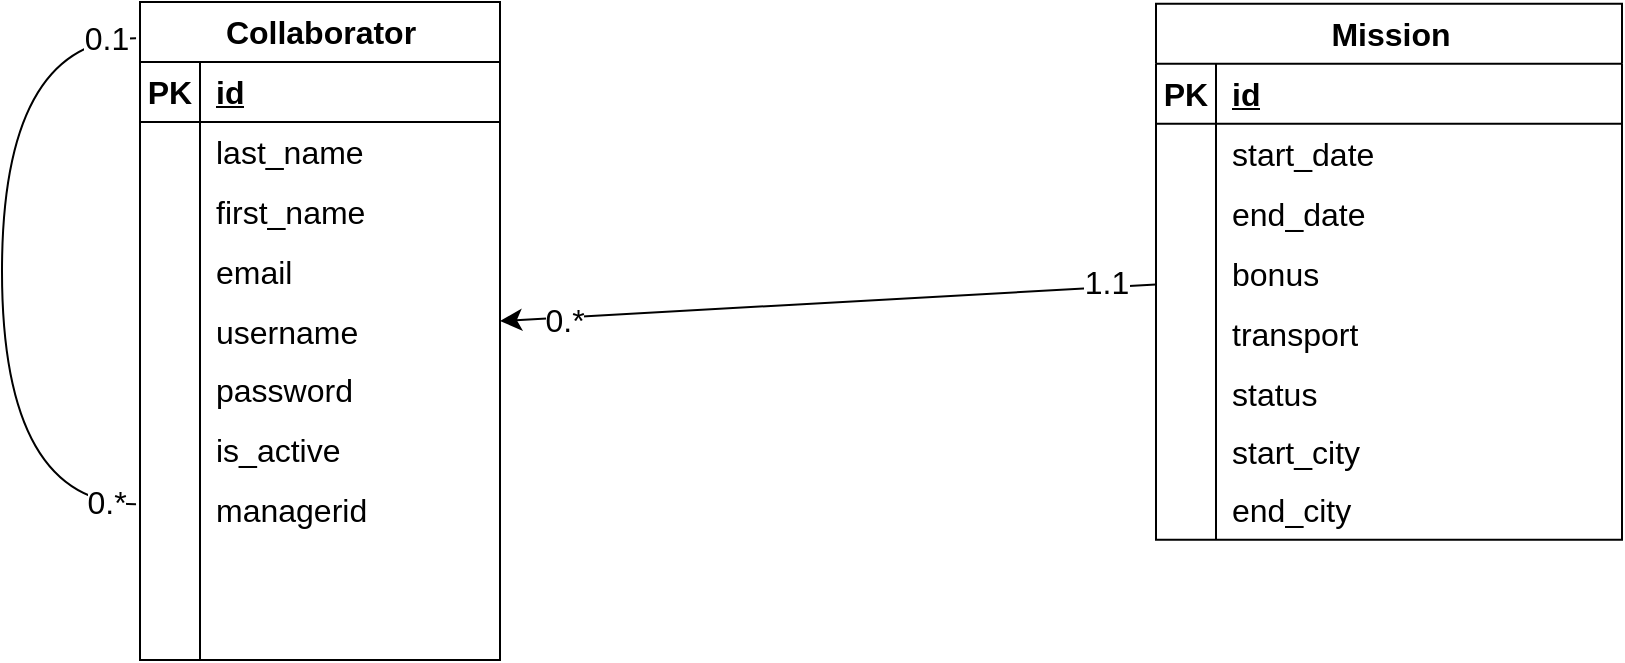 <mxfile version="21.6.9" type="github">
  <diagram name="Page-1" id="nGGG1O_g9MnB79ottD7a">
    <mxGraphModel dx="1443" dy="193" grid="0" gridSize="10" guides="1" tooltips="1" connect="1" arrows="1" fold="1" page="0" pageScale="1" pageWidth="1169" pageHeight="827" math="0" shadow="0">
      <root>
        <mxCell id="0" />
        <mxCell id="1" parent="0" />
        <mxCell id="X_Me5D6JXP8vH9cCbqu9-8" value="Collaborator" style="shape=table;startSize=30;container=1;collapsible=1;childLayout=tableLayout;fixedRows=1;rowLines=0;fontStyle=1;align=center;resizeLast=1;html=1;fontSize=16;" vertex="1" parent="1">
          <mxGeometry x="53" y="790" width="180" height="329" as="geometry" />
        </mxCell>
        <mxCell id="X_Me5D6JXP8vH9cCbqu9-9" value="" style="shape=tableRow;horizontal=0;startSize=0;swimlaneHead=0;swimlaneBody=0;fillColor=none;collapsible=0;dropTarget=0;points=[[0,0.5],[1,0.5]];portConstraint=eastwest;top=0;left=0;right=0;bottom=1;fontSize=16;" vertex="1" parent="X_Me5D6JXP8vH9cCbqu9-8">
          <mxGeometry y="30" width="180" height="30" as="geometry" />
        </mxCell>
        <mxCell id="X_Me5D6JXP8vH9cCbqu9-10" value="PK" style="shape=partialRectangle;connectable=0;fillColor=none;top=0;left=0;bottom=0;right=0;fontStyle=1;overflow=hidden;whiteSpace=wrap;html=1;fontSize=16;" vertex="1" parent="X_Me5D6JXP8vH9cCbqu9-9">
          <mxGeometry width="30" height="30" as="geometry">
            <mxRectangle width="30" height="30" as="alternateBounds" />
          </mxGeometry>
        </mxCell>
        <mxCell id="X_Me5D6JXP8vH9cCbqu9-11" value="id" style="shape=partialRectangle;connectable=0;fillColor=none;top=0;left=0;bottom=0;right=0;align=left;spacingLeft=6;fontStyle=5;overflow=hidden;whiteSpace=wrap;html=1;fontSize=16;" vertex="1" parent="X_Me5D6JXP8vH9cCbqu9-9">
          <mxGeometry x="30" width="150" height="30" as="geometry">
            <mxRectangle width="150" height="30" as="alternateBounds" />
          </mxGeometry>
        </mxCell>
        <mxCell id="X_Me5D6JXP8vH9cCbqu9-12" value="" style="shape=tableRow;horizontal=0;startSize=0;swimlaneHead=0;swimlaneBody=0;fillColor=none;collapsible=0;dropTarget=0;points=[[0,0.5],[1,0.5]];portConstraint=eastwest;top=0;left=0;right=0;bottom=0;fontSize=16;" vertex="1" parent="X_Me5D6JXP8vH9cCbqu9-8">
          <mxGeometry y="60" width="180" height="30" as="geometry" />
        </mxCell>
        <mxCell id="X_Me5D6JXP8vH9cCbqu9-13" value="" style="shape=partialRectangle;connectable=0;fillColor=none;top=0;left=0;bottom=0;right=0;editable=1;overflow=hidden;whiteSpace=wrap;html=1;fontSize=16;" vertex="1" parent="X_Me5D6JXP8vH9cCbqu9-12">
          <mxGeometry width="30" height="30" as="geometry">
            <mxRectangle width="30" height="30" as="alternateBounds" />
          </mxGeometry>
        </mxCell>
        <mxCell id="X_Me5D6JXP8vH9cCbqu9-14" value="last_name" style="shape=partialRectangle;connectable=0;fillColor=none;top=0;left=0;bottom=0;right=0;align=left;spacingLeft=6;overflow=hidden;whiteSpace=wrap;html=1;fontSize=16;" vertex="1" parent="X_Me5D6JXP8vH9cCbqu9-12">
          <mxGeometry x="30" width="150" height="30" as="geometry">
            <mxRectangle width="150" height="30" as="alternateBounds" />
          </mxGeometry>
        </mxCell>
        <mxCell id="X_Me5D6JXP8vH9cCbqu9-15" value="" style="shape=tableRow;horizontal=0;startSize=0;swimlaneHead=0;swimlaneBody=0;fillColor=none;collapsible=0;dropTarget=0;points=[[0,0.5],[1,0.5]];portConstraint=eastwest;top=0;left=0;right=0;bottom=0;fontSize=16;" vertex="1" parent="X_Me5D6JXP8vH9cCbqu9-8">
          <mxGeometry y="90" width="180" height="30" as="geometry" />
        </mxCell>
        <mxCell id="X_Me5D6JXP8vH9cCbqu9-16" value="" style="shape=partialRectangle;connectable=0;fillColor=none;top=0;left=0;bottom=0;right=0;editable=1;overflow=hidden;whiteSpace=wrap;html=1;fontSize=16;" vertex="1" parent="X_Me5D6JXP8vH9cCbqu9-15">
          <mxGeometry width="30" height="30" as="geometry">
            <mxRectangle width="30" height="30" as="alternateBounds" />
          </mxGeometry>
        </mxCell>
        <mxCell id="X_Me5D6JXP8vH9cCbqu9-17" value="first_name" style="shape=partialRectangle;connectable=0;fillColor=none;top=0;left=0;bottom=0;right=0;align=left;spacingLeft=6;overflow=hidden;whiteSpace=wrap;html=1;fontSize=16;" vertex="1" parent="X_Me5D6JXP8vH9cCbqu9-15">
          <mxGeometry x="30" width="150" height="30" as="geometry">
            <mxRectangle width="150" height="30" as="alternateBounds" />
          </mxGeometry>
        </mxCell>
        <mxCell id="X_Me5D6JXP8vH9cCbqu9-18" value="" style="shape=tableRow;horizontal=0;startSize=0;swimlaneHead=0;swimlaneBody=0;fillColor=none;collapsible=0;dropTarget=0;points=[[0,0.5],[1,0.5]];portConstraint=eastwest;top=0;left=0;right=0;bottom=0;fontSize=16;" vertex="1" parent="X_Me5D6JXP8vH9cCbqu9-8">
          <mxGeometry y="120" width="180" height="30" as="geometry" />
        </mxCell>
        <mxCell id="X_Me5D6JXP8vH9cCbqu9-19" value="" style="shape=partialRectangle;connectable=0;fillColor=none;top=0;left=0;bottom=0;right=0;editable=1;overflow=hidden;whiteSpace=wrap;html=1;fontSize=16;" vertex="1" parent="X_Me5D6JXP8vH9cCbqu9-18">
          <mxGeometry width="30" height="30" as="geometry">
            <mxRectangle width="30" height="30" as="alternateBounds" />
          </mxGeometry>
        </mxCell>
        <mxCell id="X_Me5D6JXP8vH9cCbqu9-20" value="email" style="shape=partialRectangle;connectable=0;fillColor=none;top=0;left=0;bottom=0;right=0;align=left;spacingLeft=6;overflow=hidden;whiteSpace=wrap;html=1;fontSize=16;" vertex="1" parent="X_Me5D6JXP8vH9cCbqu9-18">
          <mxGeometry x="30" width="150" height="30" as="geometry">
            <mxRectangle width="150" height="30" as="alternateBounds" />
          </mxGeometry>
        </mxCell>
        <mxCell id="X_Me5D6JXP8vH9cCbqu9-21" style="shape=tableRow;horizontal=0;startSize=0;swimlaneHead=0;swimlaneBody=0;fillColor=none;collapsible=0;dropTarget=0;points=[[0,0.5],[1,0.5]];portConstraint=eastwest;top=0;left=0;right=0;bottom=0;fontSize=16;" vertex="1" parent="X_Me5D6JXP8vH9cCbqu9-8">
          <mxGeometry y="150" width="180" height="29" as="geometry" />
        </mxCell>
        <mxCell id="X_Me5D6JXP8vH9cCbqu9-22" style="shape=partialRectangle;connectable=0;fillColor=none;top=0;left=0;bottom=0;right=0;editable=1;overflow=hidden;whiteSpace=wrap;html=1;fontSize=16;" vertex="1" parent="X_Me5D6JXP8vH9cCbqu9-21">
          <mxGeometry width="30" height="29" as="geometry">
            <mxRectangle width="30" height="29" as="alternateBounds" />
          </mxGeometry>
        </mxCell>
        <mxCell id="X_Me5D6JXP8vH9cCbqu9-23" value="username" style="shape=partialRectangle;connectable=0;fillColor=none;top=0;left=0;bottom=0;right=0;align=left;spacingLeft=6;overflow=hidden;whiteSpace=wrap;html=1;fontSize=16;" vertex="1" parent="X_Me5D6JXP8vH9cCbqu9-21">
          <mxGeometry x="30" width="150" height="29" as="geometry">
            <mxRectangle width="150" height="29" as="alternateBounds" />
          </mxGeometry>
        </mxCell>
        <mxCell id="X_Me5D6JXP8vH9cCbqu9-24" style="shape=tableRow;horizontal=0;startSize=0;swimlaneHead=0;swimlaneBody=0;fillColor=none;collapsible=0;dropTarget=0;points=[[0,0.5],[1,0.5]];portConstraint=eastwest;top=0;left=0;right=0;bottom=0;fontSize=16;" vertex="1" parent="X_Me5D6JXP8vH9cCbqu9-8">
          <mxGeometry y="179" width="180" height="30" as="geometry" />
        </mxCell>
        <mxCell id="X_Me5D6JXP8vH9cCbqu9-25" style="shape=partialRectangle;connectable=0;fillColor=none;top=0;left=0;bottom=0;right=0;editable=1;overflow=hidden;whiteSpace=wrap;html=1;fontSize=16;" vertex="1" parent="X_Me5D6JXP8vH9cCbqu9-24">
          <mxGeometry width="30" height="30" as="geometry">
            <mxRectangle width="30" height="30" as="alternateBounds" />
          </mxGeometry>
        </mxCell>
        <mxCell id="X_Me5D6JXP8vH9cCbqu9-26" value="password" style="shape=partialRectangle;connectable=0;fillColor=none;top=0;left=0;bottom=0;right=0;align=left;spacingLeft=6;overflow=hidden;whiteSpace=wrap;html=1;fontSize=16;" vertex="1" parent="X_Me5D6JXP8vH9cCbqu9-24">
          <mxGeometry x="30" width="150" height="30" as="geometry">
            <mxRectangle width="150" height="30" as="alternateBounds" />
          </mxGeometry>
        </mxCell>
        <mxCell id="X_Me5D6JXP8vH9cCbqu9-27" style="shape=tableRow;horizontal=0;startSize=0;swimlaneHead=0;swimlaneBody=0;fillColor=none;collapsible=0;dropTarget=0;points=[[0,0.5],[1,0.5]];portConstraint=eastwest;top=0;left=0;right=0;bottom=0;fontSize=16;" vertex="1" parent="X_Me5D6JXP8vH9cCbqu9-8">
          <mxGeometry y="209" width="180" height="30" as="geometry" />
        </mxCell>
        <mxCell id="X_Me5D6JXP8vH9cCbqu9-28" style="shape=partialRectangle;connectable=0;fillColor=none;top=0;left=0;bottom=0;right=0;editable=1;overflow=hidden;whiteSpace=wrap;html=1;fontSize=16;" vertex="1" parent="X_Me5D6JXP8vH9cCbqu9-27">
          <mxGeometry width="30" height="30" as="geometry">
            <mxRectangle width="30" height="30" as="alternateBounds" />
          </mxGeometry>
        </mxCell>
        <mxCell id="X_Me5D6JXP8vH9cCbqu9-29" value="is_active" style="shape=partialRectangle;connectable=0;fillColor=none;top=0;left=0;bottom=0;right=0;align=left;spacingLeft=6;overflow=hidden;whiteSpace=wrap;html=1;fontSize=16;" vertex="1" parent="X_Me5D6JXP8vH9cCbqu9-27">
          <mxGeometry x="30" width="150" height="30" as="geometry">
            <mxRectangle width="150" height="30" as="alternateBounds" />
          </mxGeometry>
        </mxCell>
        <mxCell id="X_Me5D6JXP8vH9cCbqu9-30" style="shape=tableRow;horizontal=0;startSize=0;swimlaneHead=0;swimlaneBody=0;fillColor=none;collapsible=0;dropTarget=0;points=[[0,0.5],[1,0.5]];portConstraint=eastwest;top=0;left=0;right=0;bottom=0;fontSize=16;" vertex="1" parent="X_Me5D6JXP8vH9cCbqu9-8">
          <mxGeometry y="239" width="180" height="30" as="geometry" />
        </mxCell>
        <mxCell id="X_Me5D6JXP8vH9cCbqu9-31" style="shape=partialRectangle;connectable=0;fillColor=none;top=0;left=0;bottom=0;right=0;editable=1;overflow=hidden;whiteSpace=wrap;html=1;fontSize=16;" vertex="1" parent="X_Me5D6JXP8vH9cCbqu9-30">
          <mxGeometry width="30" height="30" as="geometry">
            <mxRectangle width="30" height="30" as="alternateBounds" />
          </mxGeometry>
        </mxCell>
        <mxCell id="X_Me5D6JXP8vH9cCbqu9-32" value="managerid" style="shape=partialRectangle;connectable=0;fillColor=none;top=0;left=0;bottom=0;right=0;align=left;spacingLeft=6;overflow=hidden;whiteSpace=wrap;html=1;fontSize=16;" vertex="1" parent="X_Me5D6JXP8vH9cCbqu9-30">
          <mxGeometry x="30" width="150" height="30" as="geometry">
            <mxRectangle width="150" height="30" as="alternateBounds" />
          </mxGeometry>
        </mxCell>
        <mxCell id="X_Me5D6JXP8vH9cCbqu9-33" style="shape=tableRow;horizontal=0;startSize=0;swimlaneHead=0;swimlaneBody=0;fillColor=none;collapsible=0;dropTarget=0;points=[[0,0.5],[1,0.5]];portConstraint=eastwest;top=0;left=0;right=0;bottom=0;fontSize=16;" vertex="1" parent="X_Me5D6JXP8vH9cCbqu9-8">
          <mxGeometry y="269" width="180" height="30" as="geometry" />
        </mxCell>
        <mxCell id="X_Me5D6JXP8vH9cCbqu9-34" style="shape=partialRectangle;connectable=0;fillColor=none;top=0;left=0;bottom=0;right=0;editable=1;overflow=hidden;whiteSpace=wrap;html=1;fontSize=16;" vertex="1" parent="X_Me5D6JXP8vH9cCbqu9-33">
          <mxGeometry width="30" height="30" as="geometry">
            <mxRectangle width="30" height="30" as="alternateBounds" />
          </mxGeometry>
        </mxCell>
        <mxCell id="X_Me5D6JXP8vH9cCbqu9-35" style="shape=partialRectangle;connectable=0;fillColor=none;top=0;left=0;bottom=0;right=0;align=left;spacingLeft=6;overflow=hidden;whiteSpace=wrap;html=1;fontSize=16;" vertex="1" parent="X_Me5D6JXP8vH9cCbqu9-33">
          <mxGeometry x="30" width="150" height="30" as="geometry">
            <mxRectangle width="150" height="30" as="alternateBounds" />
          </mxGeometry>
        </mxCell>
        <mxCell id="X_Me5D6JXP8vH9cCbqu9-36" style="shape=tableRow;horizontal=0;startSize=0;swimlaneHead=0;swimlaneBody=0;fillColor=none;collapsible=0;dropTarget=0;points=[[0,0.5],[1,0.5]];portConstraint=eastwest;top=0;left=0;right=0;bottom=0;fontSize=16;" vertex="1" parent="X_Me5D6JXP8vH9cCbqu9-8">
          <mxGeometry y="299" width="180" height="30" as="geometry" />
        </mxCell>
        <mxCell id="X_Me5D6JXP8vH9cCbqu9-37" style="shape=partialRectangle;connectable=0;fillColor=none;top=0;left=0;bottom=0;right=0;editable=1;overflow=hidden;whiteSpace=wrap;html=1;fontSize=16;" vertex="1" parent="X_Me5D6JXP8vH9cCbqu9-36">
          <mxGeometry width="30" height="30" as="geometry">
            <mxRectangle width="30" height="30" as="alternateBounds" />
          </mxGeometry>
        </mxCell>
        <mxCell id="X_Me5D6JXP8vH9cCbqu9-38" style="shape=partialRectangle;connectable=0;fillColor=none;top=0;left=0;bottom=0;right=0;align=left;spacingLeft=6;overflow=hidden;whiteSpace=wrap;html=1;fontSize=16;" vertex="1" parent="X_Me5D6JXP8vH9cCbqu9-36">
          <mxGeometry x="30" width="150" height="30" as="geometry">
            <mxRectangle width="150" height="30" as="alternateBounds" />
          </mxGeometry>
        </mxCell>
        <mxCell id="X_Me5D6JXP8vH9cCbqu9-72" value="" style="edgeStyle=orthogonalEdgeStyle;fontSize=12;html=1;endArrow=none;startArrow=none;rounded=0;startSize=8;endSize=8;curved=1;entryX=-0.011;entryY=0.055;entryDx=0;entryDy=0;entryPerimeter=0;startFill=0;endFill=0;exitX=-0.011;exitY=0.404;exitDx=0;exitDy=0;exitPerimeter=0;" edge="1" parent="X_Me5D6JXP8vH9cCbqu9-8" source="X_Me5D6JXP8vH9cCbqu9-30" target="X_Me5D6JXP8vH9cCbqu9-8">
          <mxGeometry width="100" height="100" relative="1" as="geometry">
            <mxPoint x="325" y="311" as="sourcePoint" />
            <mxPoint x="425" y="211" as="targetPoint" />
            <Array as="points">
              <mxPoint x="-69" y="251" />
              <mxPoint x="-69" y="18" />
            </Array>
          </mxGeometry>
        </mxCell>
        <mxCell id="X_Me5D6JXP8vH9cCbqu9-77" value="0.1" style="edgeLabel;html=1;align=center;verticalAlign=middle;resizable=0;points=[];fontSize=16;" vertex="1" connectable="0" parent="X_Me5D6JXP8vH9cCbqu9-72">
          <mxGeometry x="0.916" relative="1" as="geometry">
            <mxPoint as="offset" />
          </mxGeometry>
        </mxCell>
        <mxCell id="X_Me5D6JXP8vH9cCbqu9-78" value="0.*" style="edgeLabel;html=1;align=center;verticalAlign=middle;resizable=0;points=[];fontSize=16;" vertex="1" connectable="0" parent="X_Me5D6JXP8vH9cCbqu9-72">
          <mxGeometry x="-0.918" y="-1" relative="1" as="geometry">
            <mxPoint as="offset" />
          </mxGeometry>
        </mxCell>
        <mxCell id="X_Me5D6JXP8vH9cCbqu9-39" value="Mission" style="shape=table;startSize=30;container=1;collapsible=1;childLayout=tableLayout;fixedRows=1;rowLines=0;fontStyle=1;align=center;resizeLast=1;html=1;fontSize=16;" vertex="1" parent="1">
          <mxGeometry x="561" y="790.83" width="233" height="268" as="geometry" />
        </mxCell>
        <mxCell id="X_Me5D6JXP8vH9cCbqu9-40" value="" style="shape=tableRow;horizontal=0;startSize=0;swimlaneHead=0;swimlaneBody=0;fillColor=none;collapsible=0;dropTarget=0;points=[[0,0.5],[1,0.5]];portConstraint=eastwest;top=0;left=0;right=0;bottom=1;fontSize=16;" vertex="1" parent="X_Me5D6JXP8vH9cCbqu9-39">
          <mxGeometry y="30" width="233" height="30" as="geometry" />
        </mxCell>
        <mxCell id="X_Me5D6JXP8vH9cCbqu9-41" value="PK" style="shape=partialRectangle;connectable=0;fillColor=none;top=0;left=0;bottom=0;right=0;fontStyle=1;overflow=hidden;whiteSpace=wrap;html=1;fontSize=16;" vertex="1" parent="X_Me5D6JXP8vH9cCbqu9-40">
          <mxGeometry width="30" height="30" as="geometry">
            <mxRectangle width="30" height="30" as="alternateBounds" />
          </mxGeometry>
        </mxCell>
        <mxCell id="X_Me5D6JXP8vH9cCbqu9-42" value="id" style="shape=partialRectangle;connectable=0;fillColor=none;top=0;left=0;bottom=0;right=0;align=left;spacingLeft=6;fontStyle=5;overflow=hidden;whiteSpace=wrap;html=1;fontSize=16;" vertex="1" parent="X_Me5D6JXP8vH9cCbqu9-40">
          <mxGeometry x="30" width="203" height="30" as="geometry">
            <mxRectangle width="203" height="30" as="alternateBounds" />
          </mxGeometry>
        </mxCell>
        <mxCell id="X_Me5D6JXP8vH9cCbqu9-43" value="" style="shape=tableRow;horizontal=0;startSize=0;swimlaneHead=0;swimlaneBody=0;fillColor=none;collapsible=0;dropTarget=0;points=[[0,0.5],[1,0.5]];portConstraint=eastwest;top=0;left=0;right=0;bottom=0;fontSize=16;" vertex="1" parent="X_Me5D6JXP8vH9cCbqu9-39">
          <mxGeometry y="60" width="233" height="30" as="geometry" />
        </mxCell>
        <mxCell id="X_Me5D6JXP8vH9cCbqu9-44" value="" style="shape=partialRectangle;connectable=0;fillColor=none;top=0;left=0;bottom=0;right=0;editable=1;overflow=hidden;whiteSpace=wrap;html=1;fontSize=16;" vertex="1" parent="X_Me5D6JXP8vH9cCbqu9-43">
          <mxGeometry width="30" height="30" as="geometry">
            <mxRectangle width="30" height="30" as="alternateBounds" />
          </mxGeometry>
        </mxCell>
        <mxCell id="X_Me5D6JXP8vH9cCbqu9-45" value="start_date" style="shape=partialRectangle;connectable=0;fillColor=none;top=0;left=0;bottom=0;right=0;align=left;spacingLeft=6;overflow=hidden;whiteSpace=wrap;html=1;fontSize=16;" vertex="1" parent="X_Me5D6JXP8vH9cCbqu9-43">
          <mxGeometry x="30" width="203" height="30" as="geometry">
            <mxRectangle width="203" height="30" as="alternateBounds" />
          </mxGeometry>
        </mxCell>
        <mxCell id="X_Me5D6JXP8vH9cCbqu9-46" value="" style="shape=tableRow;horizontal=0;startSize=0;swimlaneHead=0;swimlaneBody=0;fillColor=none;collapsible=0;dropTarget=0;points=[[0,0.5],[1,0.5]];portConstraint=eastwest;top=0;left=0;right=0;bottom=0;fontSize=16;" vertex="1" parent="X_Me5D6JXP8vH9cCbqu9-39">
          <mxGeometry y="90" width="233" height="30" as="geometry" />
        </mxCell>
        <mxCell id="X_Me5D6JXP8vH9cCbqu9-47" value="" style="shape=partialRectangle;connectable=0;fillColor=none;top=0;left=0;bottom=0;right=0;editable=1;overflow=hidden;whiteSpace=wrap;html=1;fontSize=16;" vertex="1" parent="X_Me5D6JXP8vH9cCbqu9-46">
          <mxGeometry width="30" height="30" as="geometry">
            <mxRectangle width="30" height="30" as="alternateBounds" />
          </mxGeometry>
        </mxCell>
        <mxCell id="X_Me5D6JXP8vH9cCbqu9-48" value="end_date" style="shape=partialRectangle;connectable=0;fillColor=none;top=0;left=0;bottom=0;right=0;align=left;spacingLeft=6;overflow=hidden;whiteSpace=wrap;html=1;fontSize=16;" vertex="1" parent="X_Me5D6JXP8vH9cCbqu9-46">
          <mxGeometry x="30" width="203" height="30" as="geometry">
            <mxRectangle width="203" height="30" as="alternateBounds" />
          </mxGeometry>
        </mxCell>
        <mxCell id="X_Me5D6JXP8vH9cCbqu9-49" value="" style="shape=tableRow;horizontal=0;startSize=0;swimlaneHead=0;swimlaneBody=0;fillColor=none;collapsible=0;dropTarget=0;points=[[0,0.5],[1,0.5]];portConstraint=eastwest;top=0;left=0;right=0;bottom=0;fontSize=16;" vertex="1" parent="X_Me5D6JXP8vH9cCbqu9-39">
          <mxGeometry y="120" width="233" height="30" as="geometry" />
        </mxCell>
        <mxCell id="X_Me5D6JXP8vH9cCbqu9-50" value="" style="shape=partialRectangle;connectable=0;fillColor=none;top=0;left=0;bottom=0;right=0;editable=1;overflow=hidden;whiteSpace=wrap;html=1;fontSize=16;" vertex="1" parent="X_Me5D6JXP8vH9cCbqu9-49">
          <mxGeometry width="30" height="30" as="geometry">
            <mxRectangle width="30" height="30" as="alternateBounds" />
          </mxGeometry>
        </mxCell>
        <mxCell id="X_Me5D6JXP8vH9cCbqu9-51" value="bonus" style="shape=partialRectangle;connectable=0;fillColor=none;top=0;left=0;bottom=0;right=0;align=left;spacingLeft=6;overflow=hidden;whiteSpace=wrap;html=1;fontSize=16;" vertex="1" parent="X_Me5D6JXP8vH9cCbqu9-49">
          <mxGeometry x="30" width="203" height="30" as="geometry">
            <mxRectangle width="203" height="30" as="alternateBounds" />
          </mxGeometry>
        </mxCell>
        <mxCell id="X_Me5D6JXP8vH9cCbqu9-55" style="shape=tableRow;horizontal=0;startSize=0;swimlaneHead=0;swimlaneBody=0;fillColor=none;collapsible=0;dropTarget=0;points=[[0,0.5],[1,0.5]];portConstraint=eastwest;top=0;left=0;right=0;bottom=0;fontSize=16;" vertex="1" parent="X_Me5D6JXP8vH9cCbqu9-39">
          <mxGeometry y="150" width="233" height="30" as="geometry" />
        </mxCell>
        <mxCell id="X_Me5D6JXP8vH9cCbqu9-56" style="shape=partialRectangle;connectable=0;fillColor=none;top=0;left=0;bottom=0;right=0;editable=1;overflow=hidden;whiteSpace=wrap;html=1;fontSize=16;" vertex="1" parent="X_Me5D6JXP8vH9cCbqu9-55">
          <mxGeometry width="30" height="30" as="geometry">
            <mxRectangle width="30" height="30" as="alternateBounds" />
          </mxGeometry>
        </mxCell>
        <mxCell id="X_Me5D6JXP8vH9cCbqu9-57" value="transport" style="shape=partialRectangle;connectable=0;fillColor=none;top=0;left=0;bottom=0;right=0;align=left;spacingLeft=6;overflow=hidden;whiteSpace=wrap;html=1;fontSize=16;" vertex="1" parent="X_Me5D6JXP8vH9cCbqu9-55">
          <mxGeometry x="30" width="203" height="30" as="geometry">
            <mxRectangle width="203" height="30" as="alternateBounds" />
          </mxGeometry>
        </mxCell>
        <mxCell id="X_Me5D6JXP8vH9cCbqu9-58" style="shape=tableRow;horizontal=0;startSize=0;swimlaneHead=0;swimlaneBody=0;fillColor=none;collapsible=0;dropTarget=0;points=[[0,0.5],[1,0.5]];portConstraint=eastwest;top=0;left=0;right=0;bottom=0;fontSize=16;" vertex="1" parent="X_Me5D6JXP8vH9cCbqu9-39">
          <mxGeometry y="180" width="233" height="30" as="geometry" />
        </mxCell>
        <mxCell id="X_Me5D6JXP8vH9cCbqu9-59" style="shape=partialRectangle;connectable=0;fillColor=none;top=0;left=0;bottom=0;right=0;editable=1;overflow=hidden;whiteSpace=wrap;html=1;fontSize=16;" vertex="1" parent="X_Me5D6JXP8vH9cCbqu9-58">
          <mxGeometry width="30" height="30" as="geometry">
            <mxRectangle width="30" height="30" as="alternateBounds" />
          </mxGeometry>
        </mxCell>
        <mxCell id="X_Me5D6JXP8vH9cCbqu9-60" value="status" style="shape=partialRectangle;connectable=0;fillColor=none;top=0;left=0;bottom=0;right=0;align=left;spacingLeft=6;overflow=hidden;whiteSpace=wrap;html=1;fontSize=16;" vertex="1" parent="X_Me5D6JXP8vH9cCbqu9-58">
          <mxGeometry x="30" width="203" height="30" as="geometry">
            <mxRectangle width="203" height="30" as="alternateBounds" />
          </mxGeometry>
        </mxCell>
        <mxCell id="X_Me5D6JXP8vH9cCbqu9-61" style="shape=tableRow;horizontal=0;startSize=0;swimlaneHead=0;swimlaneBody=0;fillColor=none;collapsible=0;dropTarget=0;points=[[0,0.5],[1,0.5]];portConstraint=eastwest;top=0;left=0;right=0;bottom=0;fontSize=16;" vertex="1" parent="X_Me5D6JXP8vH9cCbqu9-39">
          <mxGeometry y="210" width="233" height="28" as="geometry" />
        </mxCell>
        <mxCell id="X_Me5D6JXP8vH9cCbqu9-62" style="shape=partialRectangle;connectable=0;fillColor=none;top=0;left=0;bottom=0;right=0;editable=1;overflow=hidden;whiteSpace=wrap;html=1;fontSize=16;" vertex="1" parent="X_Me5D6JXP8vH9cCbqu9-61">
          <mxGeometry width="30" height="28" as="geometry">
            <mxRectangle width="30" height="28" as="alternateBounds" />
          </mxGeometry>
        </mxCell>
        <mxCell id="X_Me5D6JXP8vH9cCbqu9-63" value="start_city" style="shape=partialRectangle;connectable=0;fillColor=none;top=0;left=0;bottom=0;right=0;align=left;spacingLeft=6;overflow=hidden;whiteSpace=wrap;html=1;fontSize=16;" vertex="1" parent="X_Me5D6JXP8vH9cCbqu9-61">
          <mxGeometry x="30" width="203" height="28" as="geometry">
            <mxRectangle width="203" height="28" as="alternateBounds" />
          </mxGeometry>
        </mxCell>
        <mxCell id="X_Me5D6JXP8vH9cCbqu9-64" style="shape=tableRow;horizontal=0;startSize=0;swimlaneHead=0;swimlaneBody=0;fillColor=none;collapsible=0;dropTarget=0;points=[[0,0.5],[1,0.5]];portConstraint=eastwest;top=0;left=0;right=0;bottom=0;fontSize=16;" vertex="1" parent="X_Me5D6JXP8vH9cCbqu9-39">
          <mxGeometry y="238" width="233" height="30" as="geometry" />
        </mxCell>
        <mxCell id="X_Me5D6JXP8vH9cCbqu9-65" style="shape=partialRectangle;connectable=0;fillColor=none;top=0;left=0;bottom=0;right=0;editable=1;overflow=hidden;whiteSpace=wrap;html=1;fontSize=16;" vertex="1" parent="X_Me5D6JXP8vH9cCbqu9-64">
          <mxGeometry width="30" height="30" as="geometry">
            <mxRectangle width="30" height="30" as="alternateBounds" />
          </mxGeometry>
        </mxCell>
        <mxCell id="X_Me5D6JXP8vH9cCbqu9-66" value="end_city" style="shape=partialRectangle;connectable=0;fillColor=none;top=0;left=0;bottom=0;right=0;align=left;spacingLeft=6;overflow=hidden;whiteSpace=wrap;html=1;fontSize=16;" vertex="1" parent="X_Me5D6JXP8vH9cCbqu9-64">
          <mxGeometry x="30" width="203" height="30" as="geometry">
            <mxRectangle width="203" height="30" as="alternateBounds" />
          </mxGeometry>
        </mxCell>
        <mxCell id="X_Me5D6JXP8vH9cCbqu9-79" style="edgeStyle=none;curved=1;rounded=0;orthogonalLoop=1;jettySize=auto;html=1;fontSize=12;startSize=8;endSize=8;" edge="1" parent="1" source="X_Me5D6JXP8vH9cCbqu9-39" target="X_Me5D6JXP8vH9cCbqu9-8">
          <mxGeometry relative="1" as="geometry" />
        </mxCell>
        <mxCell id="X_Me5D6JXP8vH9cCbqu9-80" value="0.*" style="edgeLabel;html=1;align=center;verticalAlign=middle;resizable=0;points=[];fontSize=16;" vertex="1" connectable="0" parent="X_Me5D6JXP8vH9cCbqu9-79">
          <mxGeometry x="0.804" y="1" relative="1" as="geometry">
            <mxPoint as="offset" />
          </mxGeometry>
        </mxCell>
        <mxCell id="X_Me5D6JXP8vH9cCbqu9-81" value="1.1" style="edgeLabel;html=1;align=center;verticalAlign=middle;resizable=0;points=[];fontSize=16;" vertex="1" connectable="0" parent="X_Me5D6JXP8vH9cCbqu9-79">
          <mxGeometry x="-0.846" y="-3" relative="1" as="geometry">
            <mxPoint as="offset" />
          </mxGeometry>
        </mxCell>
      </root>
    </mxGraphModel>
  </diagram>
</mxfile>
